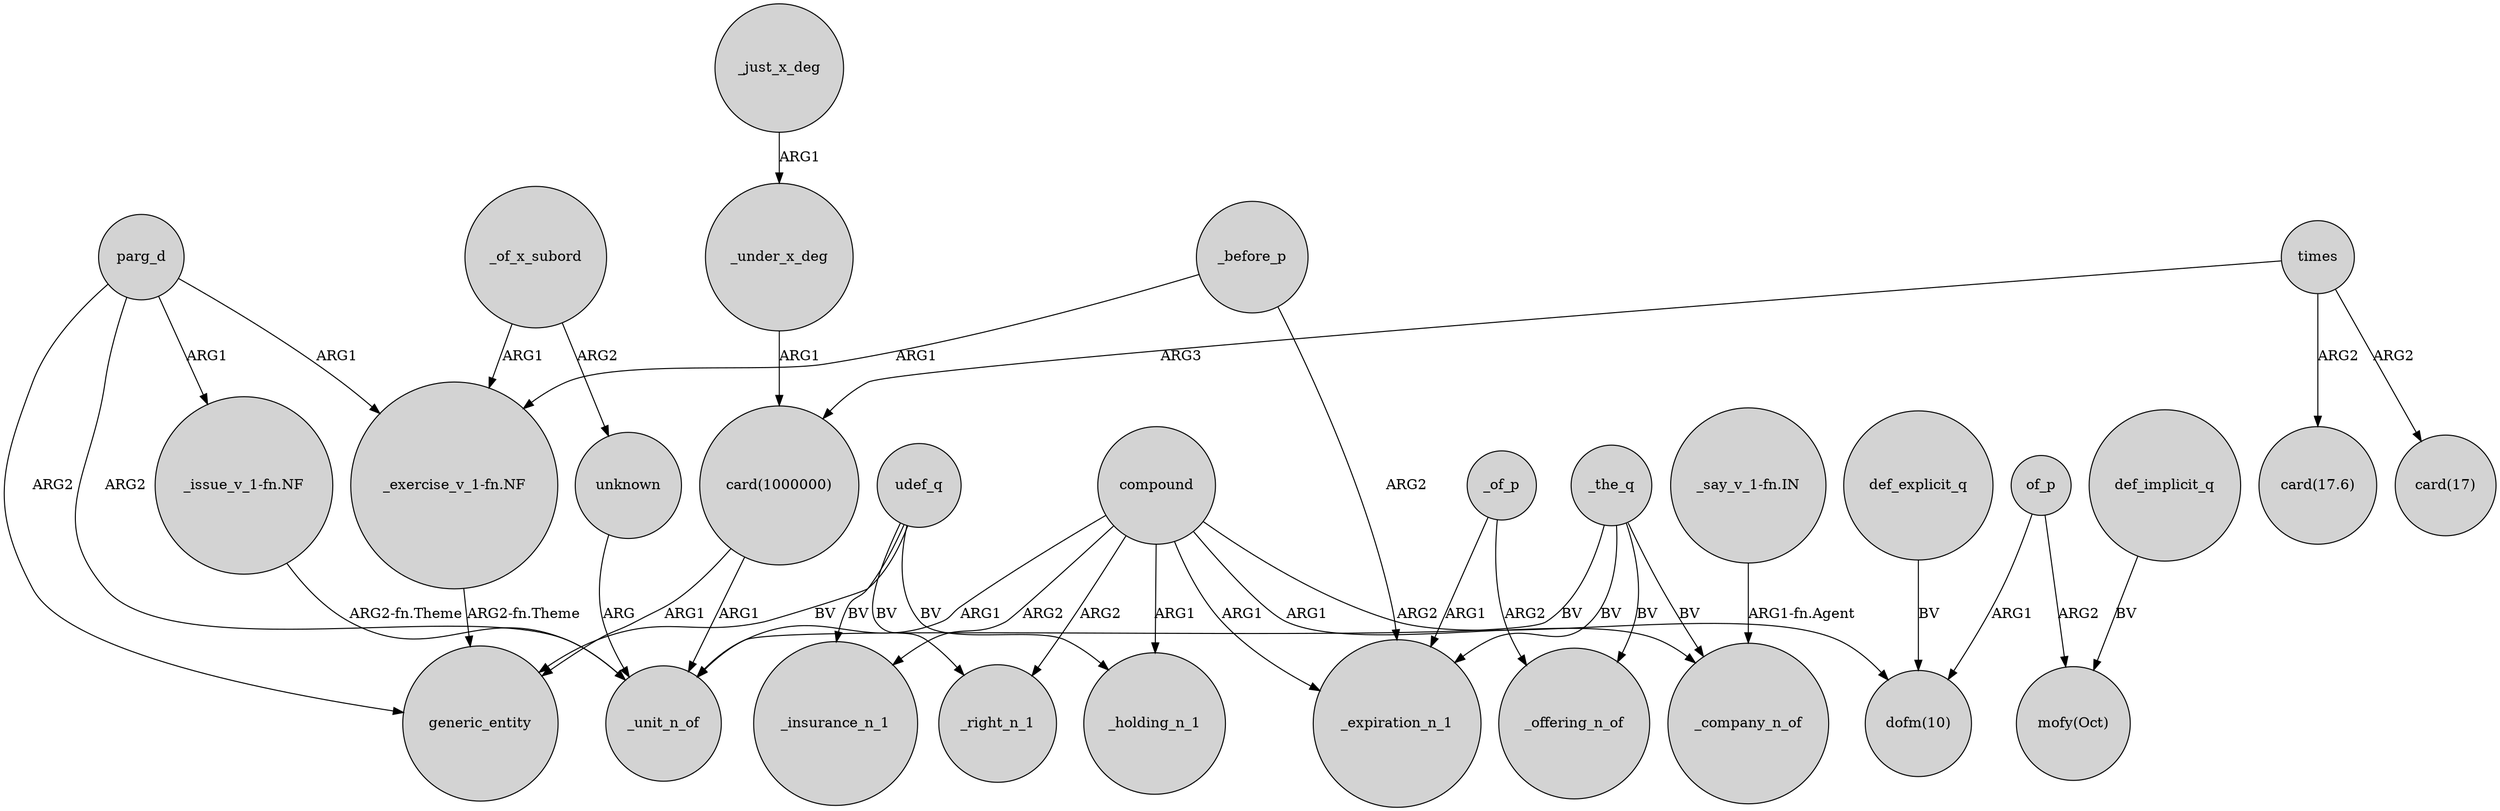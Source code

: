 digraph {
	node [shape=circle style=filled]
	_under_x_deg -> "card(1000000)" [label=ARG1]
	"card(1000000)" -> generic_entity [label=ARG1]
	_of_p -> _offering_n_of [label=ARG2]
	udef_q -> generic_entity [label=BV]
	_just_x_deg -> _under_x_deg [label=ARG1]
	def_implicit_q -> "mofy(Oct)" [label=BV]
	unknown -> _unit_n_of [label=ARG]
	def_explicit_q -> "dofm(10)" [label=BV]
	compound -> _insurance_n_1 [label=ARG2]
	compound -> _unit_n_of [label=ARG1]
	parg_d -> generic_entity [label=ARG2]
	udef_q -> _insurance_n_1 [label=BV]
	"_issue_v_1-fn.NF" -> _unit_n_of [label="ARG2-fn.Theme"]
	of_p -> "mofy(Oct)" [label=ARG2]
	_the_q -> _expiration_n_1 [label=BV]
	times -> "card(17.6)" [label=ARG2]
	"_say_v_1-fn.IN" -> _company_n_of [label="ARG1-fn.Agent"]
	"_exercise_v_1-fn.NF" -> generic_entity [label="ARG2-fn.Theme"]
	parg_d -> "_exercise_v_1-fn.NF" [label=ARG1]
	parg_d -> _unit_n_of [label=ARG2]
	compound -> _holding_n_1 [label=ARG1]
	_the_q -> _company_n_of [label=BV]
	compound -> _right_n_1 [label=ARG2]
	_of_x_subord -> "_exercise_v_1-fn.NF" [label=ARG1]
	compound -> _company_n_of [label=ARG1]
	parg_d -> "_issue_v_1-fn.NF" [label=ARG1]
	udef_q -> _right_n_1 [label=BV]
	times -> "card(1000000)" [label=ARG3]
	compound -> "dofm(10)" [label=ARG2]
	_before_p -> _expiration_n_1 [label=ARG2]
	compound -> _expiration_n_1 [label=ARG1]
	times -> "card(17)" [label=ARG2]
	_of_p -> _expiration_n_1 [label=ARG1]
	of_p -> "dofm(10)" [label=ARG1]
	"card(1000000)" -> _unit_n_of [label=ARG1]
	_before_p -> "_exercise_v_1-fn.NF" [label=ARG1]
	udef_q -> _holding_n_1 [label=BV]
	_the_q -> _unit_n_of [label=BV]
	_of_x_subord -> unknown [label=ARG2]
	_the_q -> _offering_n_of [label=BV]
}
